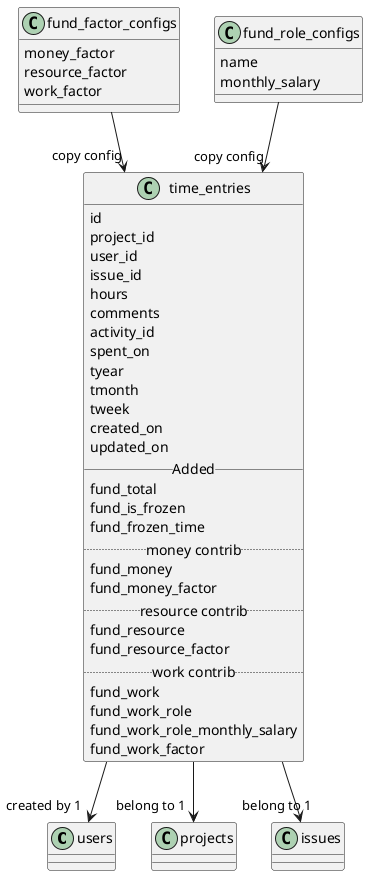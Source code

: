@startuml

class users {
	
}

class projects{
	
}

class issues{

}

class time_entries {
	id
	project_id
	user_id
	issue_id
	hours
	comments
	activity_id
	spent_on
	tyear
	tmonth
	tweek
	created_on
	updated_on
	__ Added __
	fund_total
	fund_is_frozen
	fund_frozen_time
	.. money contrib ..
	fund_money
	fund_money_factor
	.. resource contrib ..
	fund_resource
	fund_resource_factor
	.. work contrib ..
	fund_work
	fund_work_role
	fund_work_role_monthly_salary
	fund_work_factor
}

class fund_factor_configs{
	money_factor
	resource_factor
	work_factor
}

class fund_role_configs{
	name
	monthly_salary
}

time_entries --> "belong to 1" issues
time_entries --> "belong to 1" projects
time_entries --> "created by 1" users

fund_factor_configs --> "copy config" time_entries
fund_role_configs --> "copy config" time_entries

@enduml
